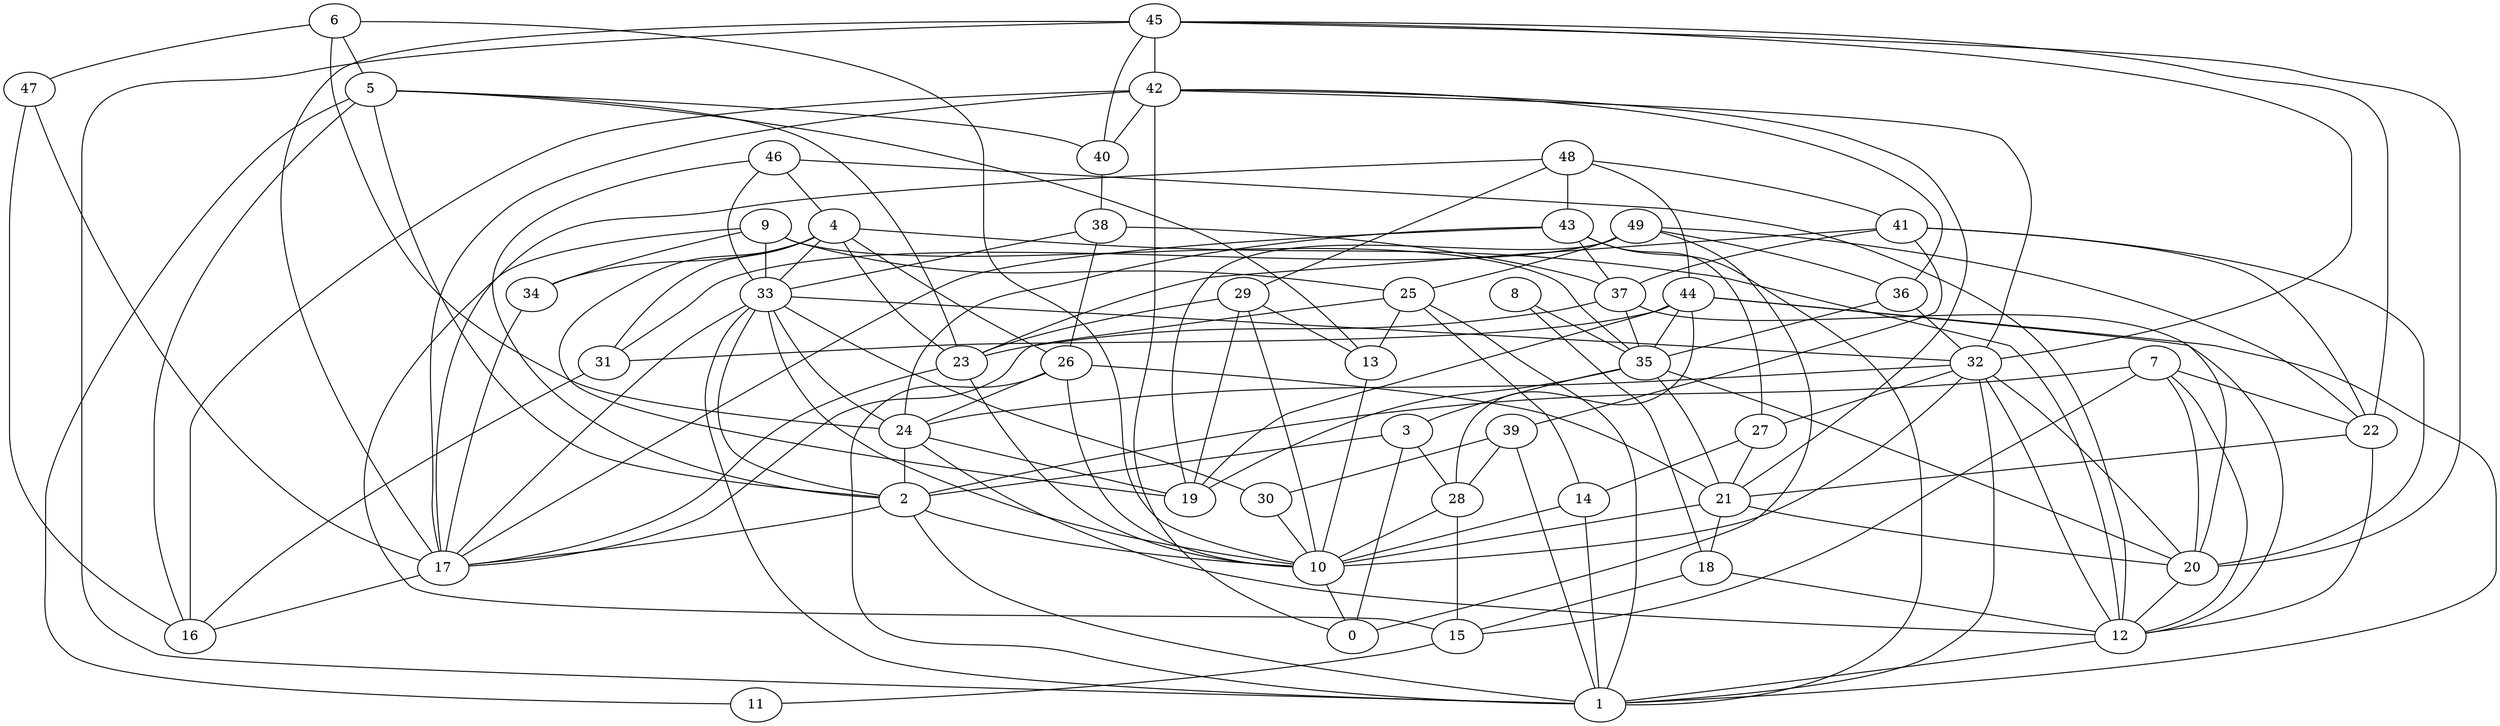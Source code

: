 digraph GG_graph {

subgraph G_graph {
edge [color = black]
"47" -> "17" [dir = none]
"42" -> "21" [dir = none]
"42" -> "17" [dir = none]
"42" -> "0" [dir = none]
"42" -> "40" [dir = none]
"49" -> "36" [dir = none]
"49" -> "0" [dir = none]
"49" -> "31" [dir = none]
"31" -> "16" [dir = none]
"22" -> "12" [dir = none]
"22" -> "21" [dir = none]
"14" -> "10" [dir = none]
"34" -> "17" [dir = none]
"9" -> "25" [dir = none]
"9" -> "35" [dir = none]
"9" -> "33" [dir = none]
"9" -> "34" [dir = none]
"9" -> "15" [dir = none]
"15" -> "11" [dir = none]
"39" -> "30" [dir = none]
"39" -> "28" [dir = none]
"39" -> "1" [dir = none]
"46" -> "4" [dir = none]
"46" -> "12" [dir = none]
"7" -> "20" [dir = none]
"7" -> "2" [dir = none]
"10" -> "0" [dir = none]
"35" -> "19" [dir = none]
"35" -> "21" [dir = none]
"35" -> "3" [dir = none]
"27" -> "21" [dir = none]
"28" -> "15" [dir = none]
"28" -> "10" [dir = none]
"41" -> "22" [dir = none]
"41" -> "23" [dir = none]
"29" -> "10" [dir = none]
"29" -> "19" [dir = none]
"17" -> "16" [dir = none]
"40" -> "38" [dir = none]
"13" -> "10" [dir = none]
"12" -> "1" [dir = none]
"44" -> "20" [dir = none]
"44" -> "1" [dir = none]
"44" -> "35" [dir = none]
"44" -> "31" [dir = none]
"44" -> "28" [dir = none]
"48" -> "41" [dir = none]
"48" -> "43" [dir = none]
"48" -> "44" [dir = none]
"18" -> "12" [dir = none]
"38" -> "26" [dir = none]
"8" -> "35" [dir = none]
"8" -> "18" [dir = none]
"25" -> "1" [dir = none]
"25" -> "14" [dir = none]
"2" -> "17" [dir = none]
"2" -> "10" [dir = none]
"3" -> "28" [dir = none]
"6" -> "47" [dir = none]
"6" -> "10" [dir = none]
"6" -> "24" [dir = none]
"45" -> "17" [dir = none]
"45" -> "42" [dir = none]
"45" -> "20" [dir = none]
"20" -> "12" [dir = none]
"43" -> "17" [dir = none]
"43" -> "27" [dir = none]
"36" -> "32" [dir = none]
"21" -> "18" [dir = none]
"21" -> "20" [dir = none]
"21" -> "10" [dir = none]
"23" -> "10" [dir = none]
"37" -> "23" [dir = none]
"37" -> "12" [dir = none]
"32" -> "1" [dir = none]
"32" -> "20" [dir = none]
"32" -> "27" [dir = none]
"32" -> "10" [dir = none]
"26" -> "10" [dir = none]
"5" -> "40" [dir = none]
"5" -> "11" [dir = none]
"5" -> "2" [dir = none]
"5" -> "23" [dir = none]
"5" -> "13" [dir = none]
"24" -> "2" [dir = none]
"24" -> "19" [dir = none]
"4" -> "12" [dir = none]
"4" -> "33" [dir = none]
"4" -> "31" [dir = none]
"4" -> "19" [dir = none]
"4" -> "26" [dir = none]
"4" -> "23" [dir = none]
"33" -> "24" [dir = none]
"33" -> "1" [dir = none]
"33" -> "32" [dir = none]
"33" -> "17" [dir = none]
"33" -> "30" [dir = none]
"33" -> "2" [dir = none]
"48" -> "29" [dir = none]
"29" -> "13" [dir = none]
"44" -> "19" [dir = none]
"25" -> "13" [dir = none]
"46" -> "33" [dir = none]
"49" -> "22" [dir = none]
"42" -> "32" [dir = none]
"46" -> "2" [dir = none]
"43" -> "37" [dir = none]
"37" -> "35" [dir = none]
"18" -> "15" [dir = none]
"6" -> "5" [dir = none]
"23" -> "17" [dir = none]
"3" -> "0" [dir = none]
"48" -> "17" [dir = none]
"45" -> "1" [dir = none]
"7" -> "22" [dir = none]
"32" -> "24" [dir = none]
"33" -> "10" [dir = none]
"43" -> "24" [dir = none]
"45" -> "32" [dir = none]
"49" -> "19" [dir = none]
"2" -> "1" [dir = none]
"7" -> "12" [dir = none]
"25" -> "17" [dir = none]
"38" -> "37" [dir = none]
"42" -> "16" [dir = none]
"26" -> "24" [dir = none]
"42" -> "36" [dir = none]
"4" -> "34" [dir = none]
"26" -> "21" [dir = none]
"7" -> "15" [dir = none]
"38" -> "33" [dir = none]
"35" -> "20" [dir = none]
"3" -> "2" [dir = none]
"45" -> "40" [dir = none]
"14" -> "1" [dir = none]
"41" -> "39" [dir = none]
"49" -> "25" [dir = none]
"27" -> "14" [dir = none]
"41" -> "37" [dir = none]
"5" -> "16" [dir = none]
"26" -> "1" [dir = none]
"45" -> "22" [dir = none]
"30" -> "10" [dir = none]
"47" -> "16" [dir = none]
"32" -> "12" [dir = none]
"29" -> "23" [dir = none]
"24" -> "12" [dir = none]
"43" -> "1" [dir = none]
"41" -> "20" [dir = none]
"36" -> "35" [dir = none]
}

}
